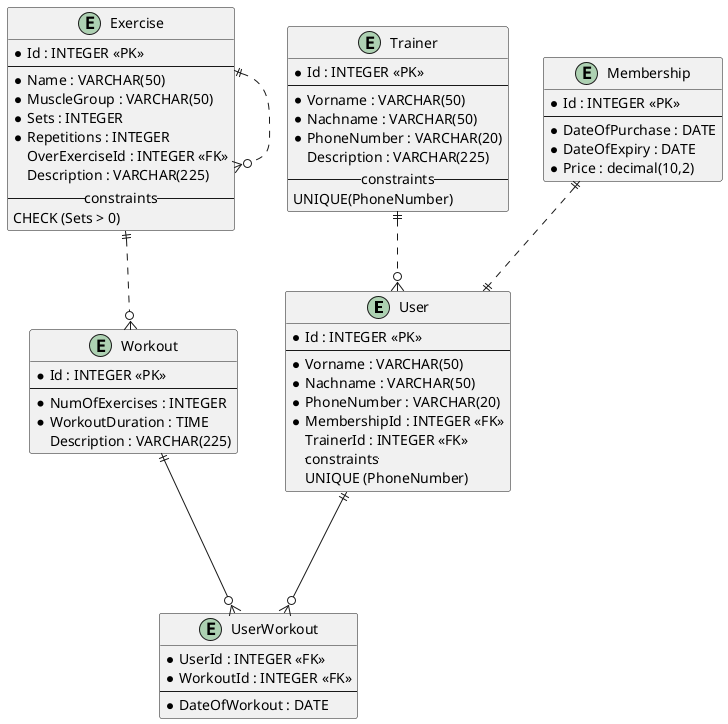 @startuml er_physical


entity User{
    *Id : INTEGER <<PK>>
    ---
    *Vorname : VARCHAR(50)
    *Nachname : VARCHAR(50)
    *PhoneNumber : VARCHAR(20)
    *MembershipId : INTEGER <<FK>>
    TrainerId : INTEGER <<FK>>
    --constraints-- 
    UNIQUE (PhoneNumber)
}

entity Workout{
    *Id : INTEGER <<PK>>
    ---
    *NumOfExercises : INTEGER
    *WorkoutDuration : TIME
    Description : VARCHAR(225)
}

entity Exercise{
    *Id : INTEGER <<PK>>
    ---
    *Name : VARCHAR(50)
    *MuscleGroup : VARCHAR(50)
    *Sets : INTEGER
    *Repetitions : INTEGER
    OverExerciseId : INTEGER <<FK>>
    Description : VARCHAR(225)
    --constraints--
    CHECK (Sets > 0)
}

entity Trainer{
    *Id : INTEGER <<PK>>
    ---
    *Vorname : VARCHAR(50)
    *Nachname : VARCHAR(50)
    *PhoneNumber : VARCHAR(20)
    Description : VARCHAR(225)
    --constraints--
    UNIQUE(PhoneNumber)
}

entity Membership{
    *Id : INTEGER <<PK>>
    ---
    *DateOfPurchase : DATE
    *DateOfExpiry : DATE
    *Price : decimal(10,2)
}

entity UserWorkout{
    *UserId : INTEGER <<FK>>
    *WorkoutId : INTEGER <<FK>>
    ---
    *DateOfWorkout : DATE
}

User ||---o{ UserWorkout
Workout ||---o{ UserWorkout
Exercise ||..o{ Workout
Trainer ||..o{ User
Membership ||..|| User
Exercise ||..o{ Exercise

@enduml
